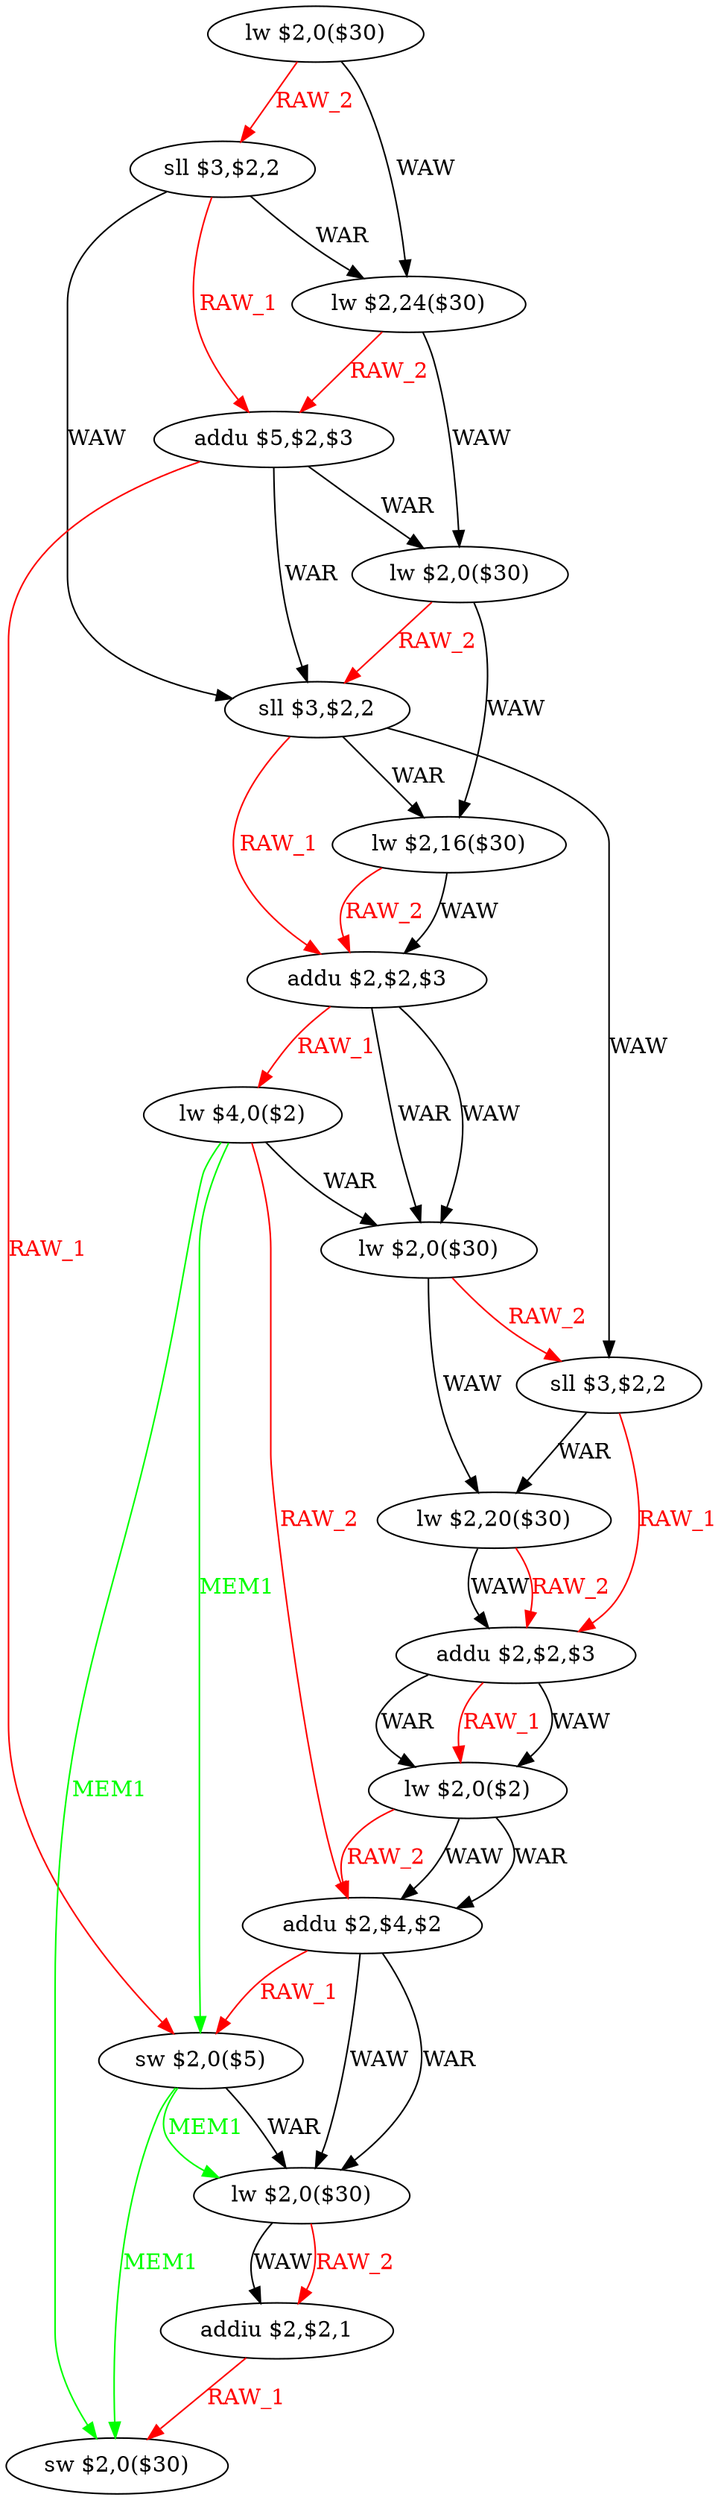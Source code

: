 digraph G1 {
node [shape = ellipse];
i0 [label = "lw $2,0($30)"] ;
i0 ->  i1 [color = red, fontcolor = red, label= "RAW_2"];
i0 ->  i2 [label= "WAW"];
i1 [label = "sll $3,$2,2"] ;
i1 ->  i2 [label= "WAR"];
i1 ->  i3 [color = red, fontcolor = red, label= "RAW_1"];
i1 ->  i5 [label= "WAW"];
i2 [label = "lw $2,24($30)"] ;
i2 ->  i3 [color = red, fontcolor = red, label= "RAW_2"];
i2 ->  i4 [label= "WAW"];
i3 [label = "addu $5,$2,$3"] ;
i3 ->  i4 [label= "WAR"];
i3 ->  i5 [label= "WAR"];
i3 ->  i15 [color = red, fontcolor = red, label= "RAW_1"];
i4 [label = "lw $2,0($30)"] ;
i4 ->  i5 [color = red, fontcolor = red, label= "RAW_2"];
i4 ->  i6 [label= "WAW"];
i5 [label = "sll $3,$2,2"] ;
i5 ->  i6 [label= "WAR"];
i5 ->  i7 [color = red, fontcolor = red, label= "RAW_1"];
i5 ->  i10 [label= "WAW"];
i6 [label = "lw $2,16($30)"] ;
i6 ->  i7 [label= "WAW"];
i6 ->  i7 [color = red, fontcolor = red, label= "RAW_2"];
i7 [label = "addu $2,$2,$3"] ;
i7 ->  i8 [color = red, fontcolor = red, label= "RAW_1"];
i7 ->  i9 [label= "WAW"];
i7 ->  i9 [label= "WAR"];
i8 [label = "lw $4,0($2)"] ;
i8 ->  i9 [label= "WAR"];
i8 ->  i14 [color = red, fontcolor = red, label= "RAW_2"];
i8 ->  i15 [color = green, fontcolor = green, label= "MEM1"];
i8 ->  i18 [color = green, fontcolor = green, label= "MEM1"];
i9 [label = "lw $2,0($30)"] ;
i9 ->  i10 [color = red, fontcolor = red, label= "RAW_2"];
i9 ->  i11 [label= "WAW"];
i10 [label = "sll $3,$2,2"] ;
i10 ->  i11 [label= "WAR"];
i10 ->  i12 [color = red, fontcolor = red, label= "RAW_1"];
i11 [label = "lw $2,20($30)"] ;
i11 ->  i12 [label= "WAW"];
i11 ->  i12 [color = red, fontcolor = red, label= "RAW_2"];
i12 [label = "addu $2,$2,$3"] ;
i12 ->  i13 [label= "WAW"];
i12 ->  i13 [label= "WAR"];
i12 ->  i13 [color = red, fontcolor = red, label= "RAW_1"];
i13 [label = "lw $2,0($2)"] ;
i13 ->  i14 [label= "WAW"];
i13 ->  i14 [label= "WAR"];
i13 ->  i14 [color = red, fontcolor = red, label= "RAW_2"];
i14 [label = "addu $2,$4,$2"] ;
i14 ->  i15 [color = red, fontcolor = red, label= "RAW_1"];
i14 ->  i16 [label= "WAW"];
i14 ->  i16 [label= "WAR"];
i15 [label = "sw $2,0($5)"] ;
i15 ->  i16 [label= "WAR"];
i15 ->  i16 [color = green, fontcolor = green, label= "MEM1"];
i15 ->  i18 [color = green, fontcolor = green, label= "MEM1"];
i16 [label = "lw $2,0($30)"] ;
i16 ->  i17 [label= "WAW"];
i16 ->  i17 [color = red, fontcolor = red, label= "RAW_2"];
i17 [label = "addiu $2,$2,1"] ;
i17 ->  i18 [color = red, fontcolor = red, label= "RAW_1"];
i18 [label = "sw $2,0($30)"] ;
}
